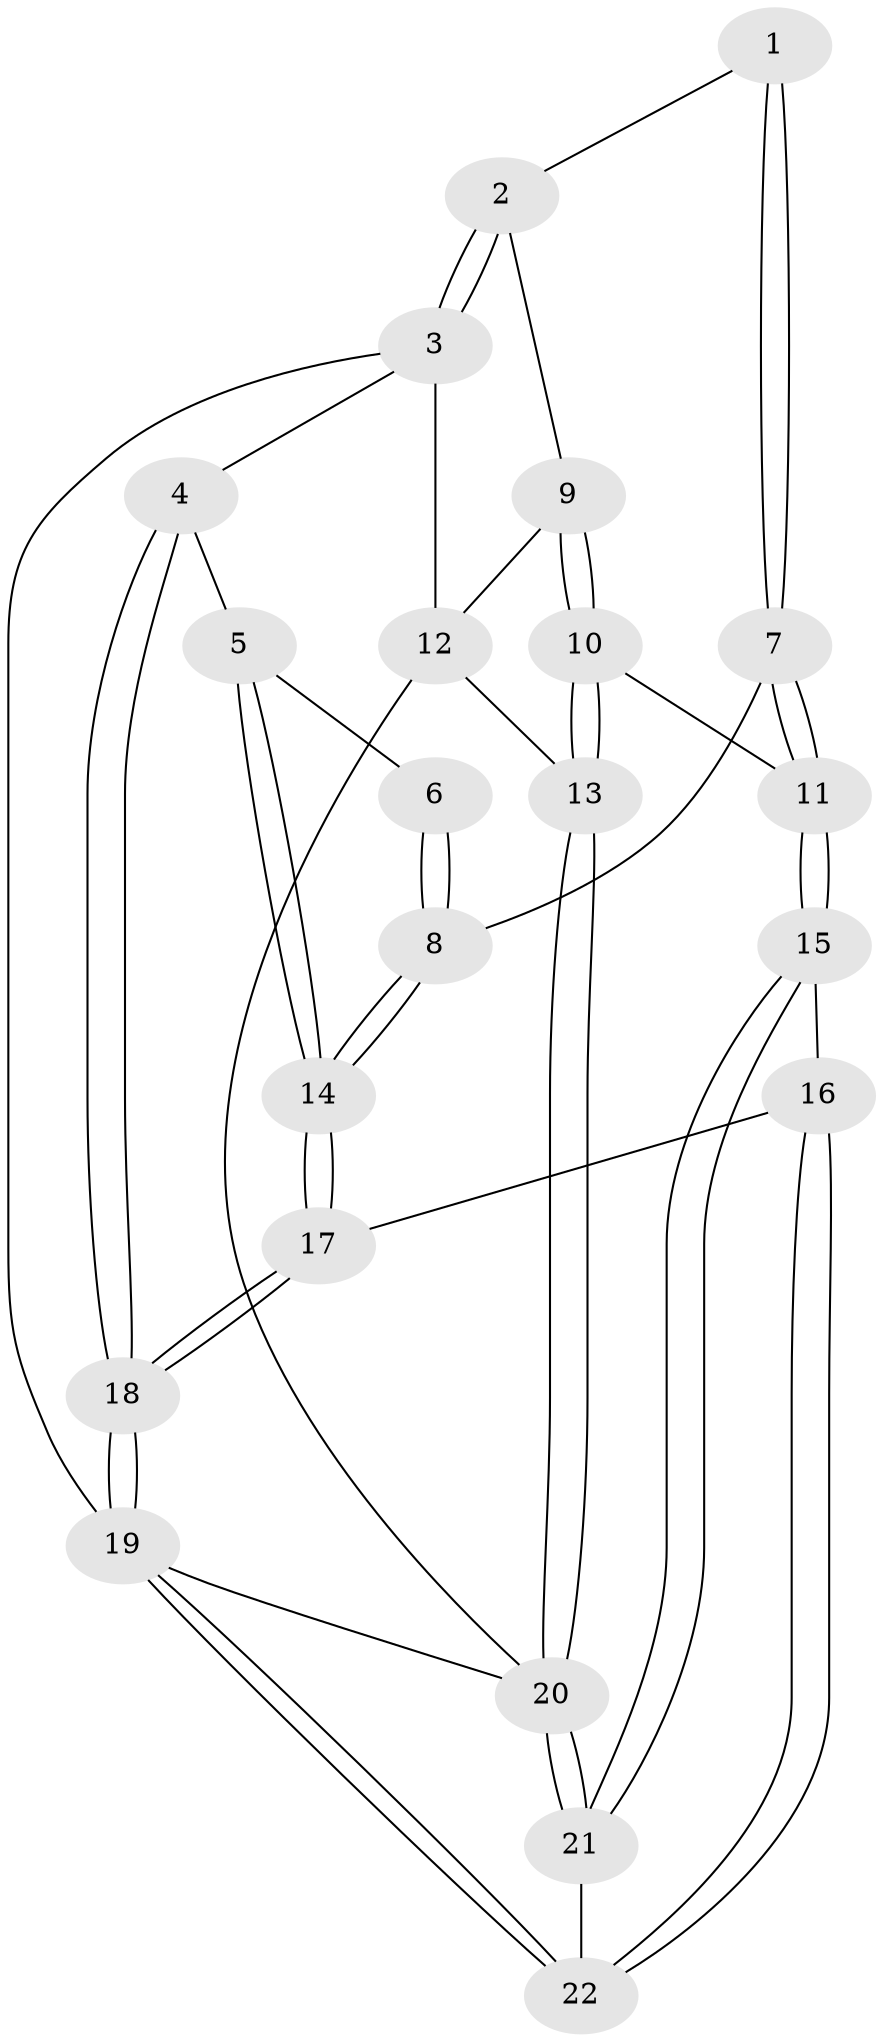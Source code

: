 // Generated by graph-tools (version 1.1) at 2025/46/02/15/25 05:46:28]
// undirected, 22 vertices, 52 edges
graph export_dot {
graph [start="1"]
  node [color=gray90,style=filled];
  1 [pos="+0.5752129220917189+0.1083879258036678"];
  2 [pos="+0.7598806170069754+0"];
  3 [pos="+0+0"];
  4 [pos="+0+0.1988280714500903"];
  5 [pos="+0.03528035024950148+0.23277652871902488"];
  6 [pos="+0.30256505840202946+0.19279368456635013"];
  7 [pos="+0.49031802260111884+0.43493595554155634"];
  8 [pos="+0.4540019473828102+0.44698597995993816"];
  9 [pos="+1+0"];
  10 [pos="+0.7456054644345125+0.5628981539371957"];
  11 [pos="+0.7174426913398797+0.5781039587628054"];
  12 [pos="+1+0"];
  13 [pos="+1+0.7481890609525965"];
  14 [pos="+0.3229906388836092+0.5165638137186542"];
  15 [pos="+0.6805867871878237+0.6477905484397407"];
  16 [pos="+0.3108266737417992+0.757165376283678"];
  17 [pos="+0.30495901262109265+0.7533241867284538"];
  18 [pos="+0+0.8286592725952844"];
  19 [pos="+0+1"];
  20 [pos="+1+1"];
  21 [pos="+0.7465257392160696+1"];
  22 [pos="+0.5309561466393814+1"];
  1 -- 2;
  1 -- 7;
  1 -- 7;
  2 -- 3;
  2 -- 3;
  2 -- 9;
  3 -- 4;
  3 -- 12;
  3 -- 19;
  4 -- 5;
  4 -- 18;
  4 -- 18;
  5 -- 6;
  5 -- 14;
  5 -- 14;
  6 -- 8;
  6 -- 8;
  7 -- 8;
  7 -- 11;
  7 -- 11;
  8 -- 14;
  8 -- 14;
  9 -- 10;
  9 -- 10;
  9 -- 12;
  10 -- 11;
  10 -- 13;
  10 -- 13;
  11 -- 15;
  11 -- 15;
  12 -- 13;
  12 -- 20;
  13 -- 20;
  13 -- 20;
  14 -- 17;
  14 -- 17;
  15 -- 16;
  15 -- 21;
  15 -- 21;
  16 -- 17;
  16 -- 22;
  16 -- 22;
  17 -- 18;
  17 -- 18;
  18 -- 19;
  18 -- 19;
  19 -- 22;
  19 -- 22;
  19 -- 20;
  20 -- 21;
  20 -- 21;
  21 -- 22;
}
